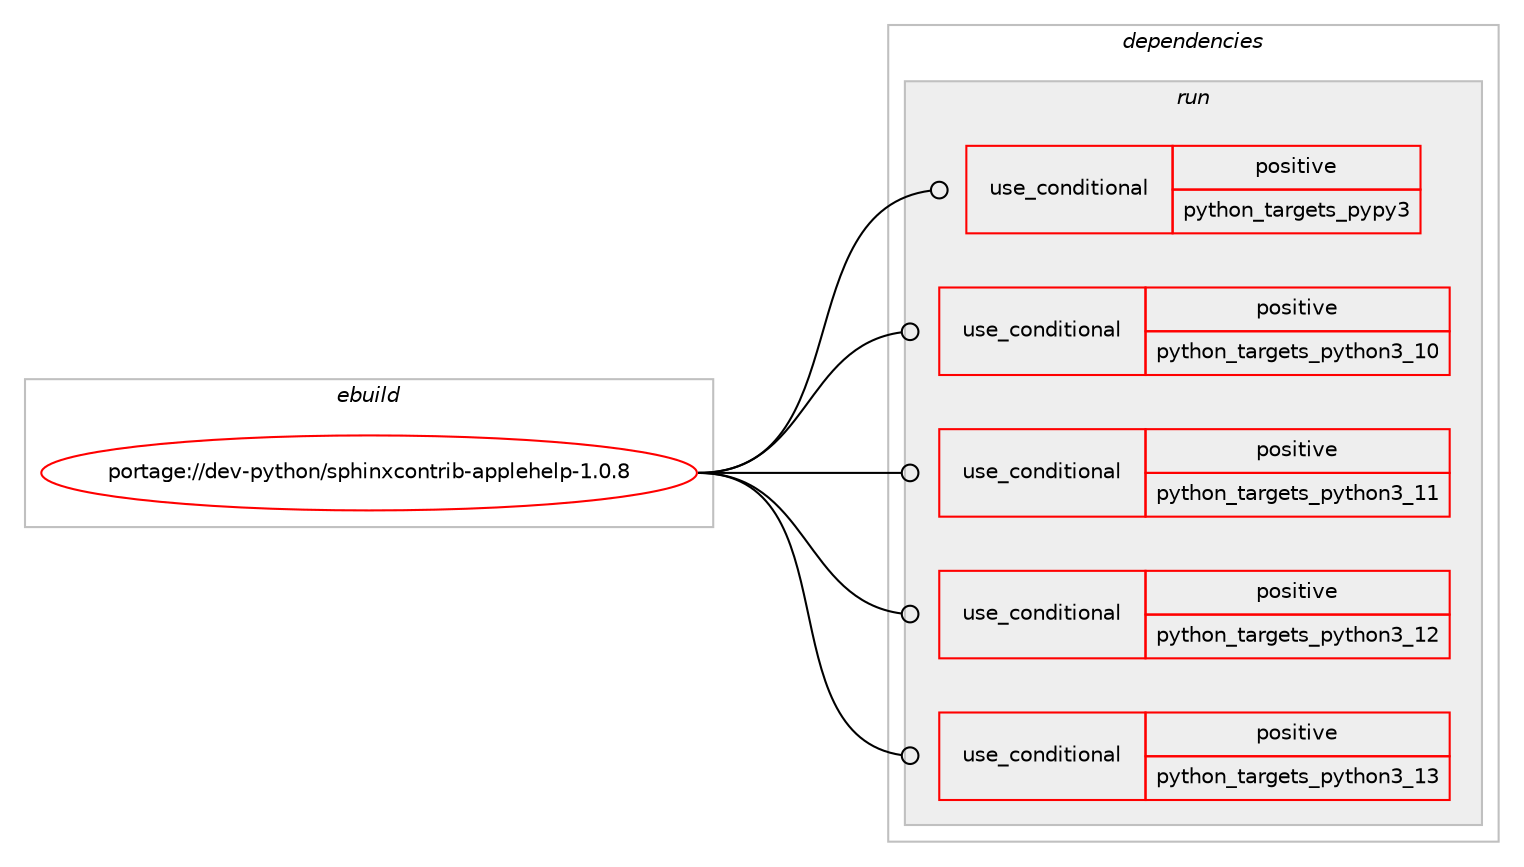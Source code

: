 digraph prolog {

# *************
# Graph options
# *************

newrank=true;
concentrate=true;
compound=true;
graph [rankdir=LR,fontname=Helvetica,fontsize=10,ranksep=1.5];#, ranksep=2.5, nodesep=0.2];
edge  [arrowhead=vee];
node  [fontname=Helvetica,fontsize=10];

# **********
# The ebuild
# **********

subgraph cluster_leftcol {
color=gray;
rank=same;
label=<<i>ebuild</i>>;
id [label="portage://dev-python/sphinxcontrib-applehelp-1.0.8", color=red, width=4, href="../dev-python/sphinxcontrib-applehelp-1.0.8.svg"];
}

# ****************
# The dependencies
# ****************

subgraph cluster_midcol {
color=gray;
label=<<i>dependencies</i>>;
subgraph cluster_compile {
fillcolor="#eeeeee";
style=filled;
label=<<i>compile</i>>;
}
subgraph cluster_compileandrun {
fillcolor="#eeeeee";
style=filled;
label=<<i>compile and run</i>>;
}
subgraph cluster_run {
fillcolor="#eeeeee";
style=filled;
label=<<i>run</i>>;
subgraph cond38580 {
dependency82381 [label=<<TABLE BORDER="0" CELLBORDER="1" CELLSPACING="0" CELLPADDING="4"><TR><TD ROWSPAN="3" CELLPADDING="10">use_conditional</TD></TR><TR><TD>positive</TD></TR><TR><TD>python_targets_pypy3</TD></TR></TABLE>>, shape=none, color=red];
# *** BEGIN UNKNOWN DEPENDENCY TYPE (TODO) ***
# dependency82381 -> package_dependency(portage://dev-python/sphinxcontrib-applehelp-1.0.8,run,no,dev-python,pypy3,none,[,,],any_same_slot,[])
# *** END UNKNOWN DEPENDENCY TYPE (TODO) ***

}
id:e -> dependency82381:w [weight=20,style="solid",arrowhead="odot"];
subgraph cond38581 {
dependency82382 [label=<<TABLE BORDER="0" CELLBORDER="1" CELLSPACING="0" CELLPADDING="4"><TR><TD ROWSPAN="3" CELLPADDING="10">use_conditional</TD></TR><TR><TD>positive</TD></TR><TR><TD>python_targets_python3_10</TD></TR></TABLE>>, shape=none, color=red];
# *** BEGIN UNKNOWN DEPENDENCY TYPE (TODO) ***
# dependency82382 -> package_dependency(portage://dev-python/sphinxcontrib-applehelp-1.0.8,run,no,dev-lang,python,none,[,,],[slot(3.10)],[])
# *** END UNKNOWN DEPENDENCY TYPE (TODO) ***

}
id:e -> dependency82382:w [weight=20,style="solid",arrowhead="odot"];
subgraph cond38582 {
dependency82383 [label=<<TABLE BORDER="0" CELLBORDER="1" CELLSPACING="0" CELLPADDING="4"><TR><TD ROWSPAN="3" CELLPADDING="10">use_conditional</TD></TR><TR><TD>positive</TD></TR><TR><TD>python_targets_python3_11</TD></TR></TABLE>>, shape=none, color=red];
# *** BEGIN UNKNOWN DEPENDENCY TYPE (TODO) ***
# dependency82383 -> package_dependency(portage://dev-python/sphinxcontrib-applehelp-1.0.8,run,no,dev-lang,python,none,[,,],[slot(3.11)],[])
# *** END UNKNOWN DEPENDENCY TYPE (TODO) ***

}
id:e -> dependency82383:w [weight=20,style="solid",arrowhead="odot"];
subgraph cond38583 {
dependency82384 [label=<<TABLE BORDER="0" CELLBORDER="1" CELLSPACING="0" CELLPADDING="4"><TR><TD ROWSPAN="3" CELLPADDING="10">use_conditional</TD></TR><TR><TD>positive</TD></TR><TR><TD>python_targets_python3_12</TD></TR></TABLE>>, shape=none, color=red];
# *** BEGIN UNKNOWN DEPENDENCY TYPE (TODO) ***
# dependency82384 -> package_dependency(portage://dev-python/sphinxcontrib-applehelp-1.0.8,run,no,dev-lang,python,none,[,,],[slot(3.12)],[])
# *** END UNKNOWN DEPENDENCY TYPE (TODO) ***

}
id:e -> dependency82384:w [weight=20,style="solid",arrowhead="odot"];
subgraph cond38584 {
dependency82385 [label=<<TABLE BORDER="0" CELLBORDER="1" CELLSPACING="0" CELLPADDING="4"><TR><TD ROWSPAN="3" CELLPADDING="10">use_conditional</TD></TR><TR><TD>positive</TD></TR><TR><TD>python_targets_python3_13</TD></TR></TABLE>>, shape=none, color=red];
# *** BEGIN UNKNOWN DEPENDENCY TYPE (TODO) ***
# dependency82385 -> package_dependency(portage://dev-python/sphinxcontrib-applehelp-1.0.8,run,no,dev-lang,python,none,[,,],[slot(3.13)],[])
# *** END UNKNOWN DEPENDENCY TYPE (TODO) ***

}
id:e -> dependency82385:w [weight=20,style="solid",arrowhead="odot"];
}
}

# **************
# The candidates
# **************

subgraph cluster_choices {
rank=same;
color=gray;
label=<<i>candidates</i>>;

}

}
